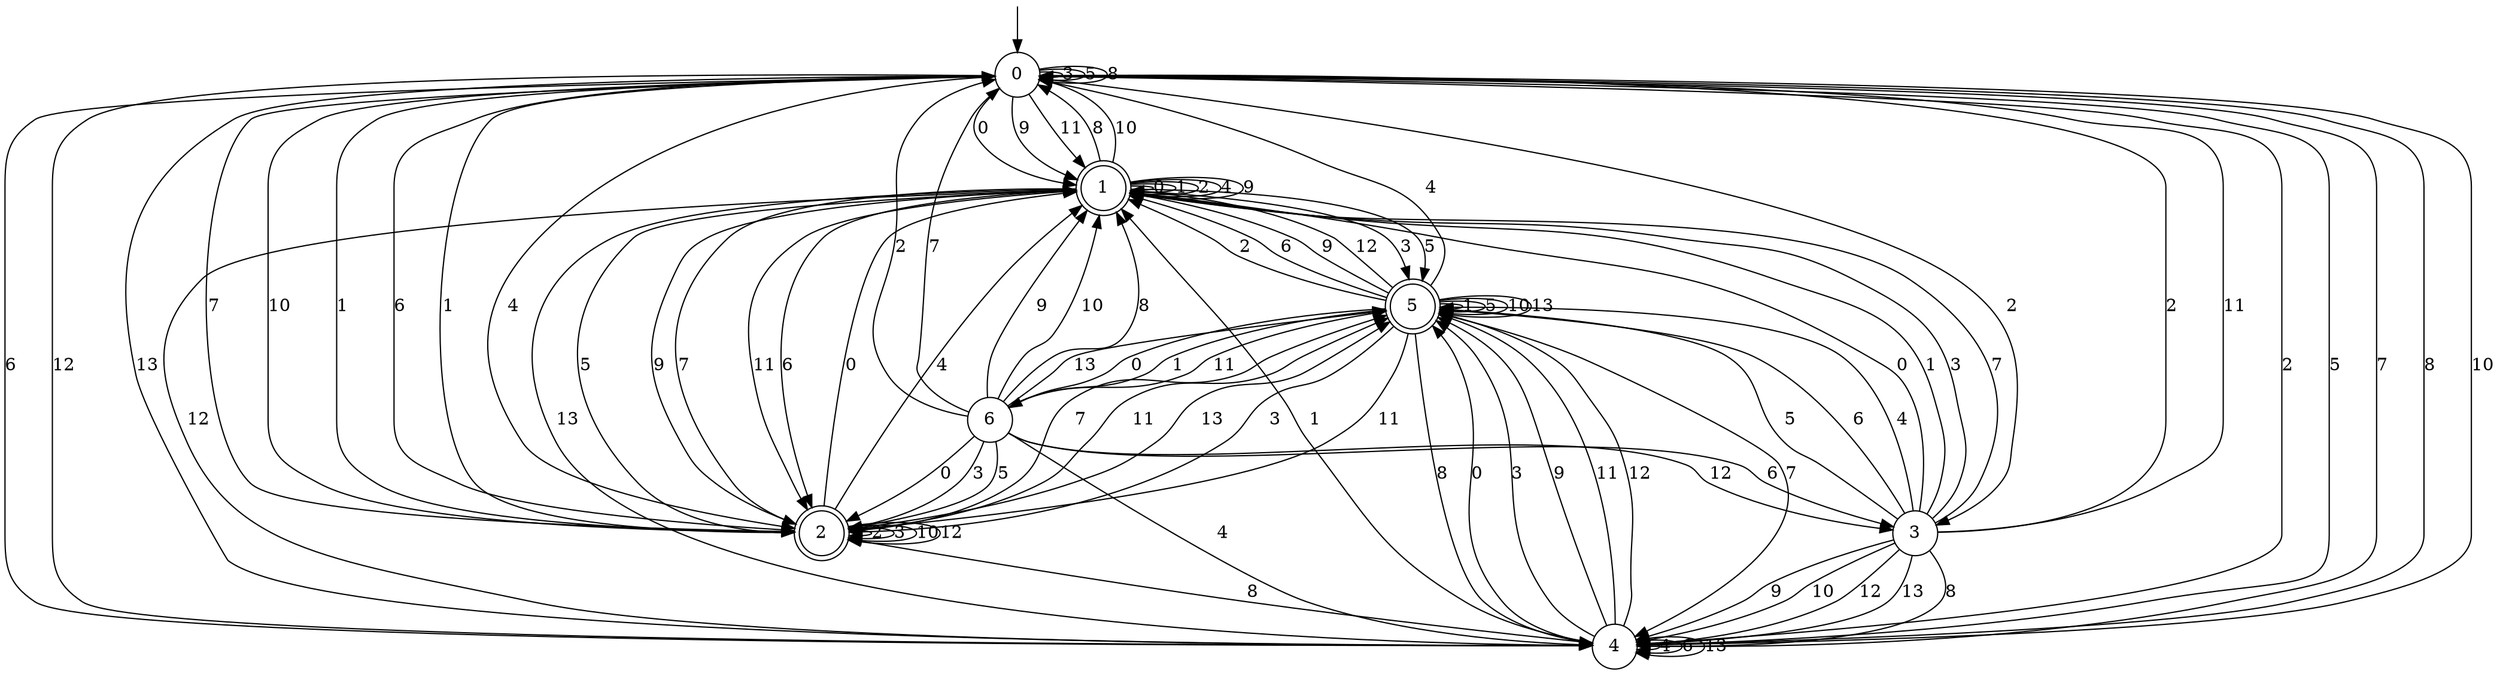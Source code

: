 digraph g {

	s0 [shape="circle" label="0"];
	s1 [shape="doublecircle" label="1"];
	s2 [shape="doublecircle" label="2"];
	s3 [shape="circle" label="3"];
	s4 [shape="circle" label="4"];
	s5 [shape="doublecircle" label="5"];
	s6 [shape="circle" label="6"];
	s0 -> s1 [label="0"];
	s0 -> s2 [label="1"];
	s0 -> s3 [label="2"];
	s0 -> s0 [label="3"];
	s0 -> s2 [label="4"];
	s0 -> s0 [label="5"];
	s0 -> s4 [label="6"];
	s0 -> s2 [label="7"];
	s0 -> s0 [label="8"];
	s0 -> s1 [label="9"];
	s0 -> s2 [label="10"];
	s0 -> s1 [label="11"];
	s0 -> s4 [label="12"];
	s0 -> s4 [label="13"];
	s1 -> s1 [label="0"];
	s1 -> s1 [label="1"];
	s1 -> s1 [label="2"];
	s1 -> s5 [label="3"];
	s1 -> s1 [label="4"];
	s1 -> s5 [label="5"];
	s1 -> s2 [label="6"];
	s1 -> s2 [label="7"];
	s1 -> s0 [label="8"];
	s1 -> s1 [label="9"];
	s1 -> s0 [label="10"];
	s1 -> s2 [label="11"];
	s1 -> s4 [label="12"];
	s1 -> s4 [label="13"];
	s2 -> s1 [label="0"];
	s2 -> s0 [label="1"];
	s2 -> s2 [label="2"];
	s2 -> s2 [label="3"];
	s2 -> s1 [label="4"];
	s2 -> s1 [label="5"];
	s2 -> s0 [label="6"];
	s2 -> s5 [label="7"];
	s2 -> s4 [label="8"];
	s2 -> s1 [label="9"];
	s2 -> s2 [label="10"];
	s2 -> s5 [label="11"];
	s2 -> s2 [label="12"];
	s2 -> s5 [label="13"];
	s3 -> s1 [label="0"];
	s3 -> s1 [label="1"];
	s3 -> s0 [label="2"];
	s3 -> s1 [label="3"];
	s3 -> s5 [label="4"];
	s3 -> s5 [label="5"];
	s3 -> s5 [label="6"];
	s3 -> s1 [label="7"];
	s3 -> s4 [label="8"];
	s3 -> s4 [label="9"];
	s3 -> s4 [label="10"];
	s3 -> s0 [label="11"];
	s3 -> s4 [label="12"];
	s3 -> s4 [label="13"];
	s4 -> s5 [label="0"];
	s4 -> s1 [label="1"];
	s4 -> s0 [label="2"];
	s4 -> s5 [label="3"];
	s4 -> s4 [label="4"];
	s4 -> s0 [label="5"];
	s4 -> s4 [label="6"];
	s4 -> s0 [label="7"];
	s4 -> s0 [label="8"];
	s4 -> s5 [label="9"];
	s4 -> s0 [label="10"];
	s4 -> s5 [label="11"];
	s4 -> s5 [label="12"];
	s4 -> s4 [label="13"];
	s5 -> s6 [label="0"];
	s5 -> s5 [label="1"];
	s5 -> s1 [label="2"];
	s5 -> s2 [label="3"];
	s5 -> s0 [label="4"];
	s5 -> s5 [label="5"];
	s5 -> s1 [label="6"];
	s5 -> s4 [label="7"];
	s5 -> s4 [label="8"];
	s5 -> s1 [label="9"];
	s5 -> s5 [label="10"];
	s5 -> s2 [label="11"];
	s5 -> s1 [label="12"];
	s5 -> s5 [label="13"];
	s6 -> s2 [label="0"];
	s6 -> s5 [label="1"];
	s6 -> s0 [label="2"];
	s6 -> s2 [label="3"];
	s6 -> s4 [label="4"];
	s6 -> s2 [label="5"];
	s6 -> s3 [label="6"];
	s6 -> s0 [label="7"];
	s6 -> s1 [label="8"];
	s6 -> s1 [label="9"];
	s6 -> s1 [label="10"];
	s6 -> s5 [label="11"];
	s6 -> s3 [label="12"];
	s6 -> s5 [label="13"];

__start0 [label="" shape="none" width="0" height="0"];
__start0 -> s0;

}
